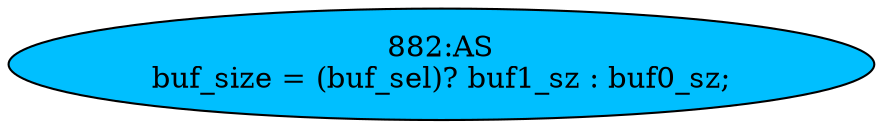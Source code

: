 strict digraph "" {
	node [label="\N"];
	"882:AS"	 [ast="<pyverilog.vparser.ast.Assign object at 0x7fae5e1c9850>",
		def_var="['buf_size']",
		fillcolor=deepskyblue,
		label="882:AS
buf_size = (buf_sel)? buf1_sz : buf0_sz;",
		statements="[]",
		style=filled,
		typ=Assign,
		use_var="['buf_sel', 'buf1_sz', 'buf0_sz']"];
}
